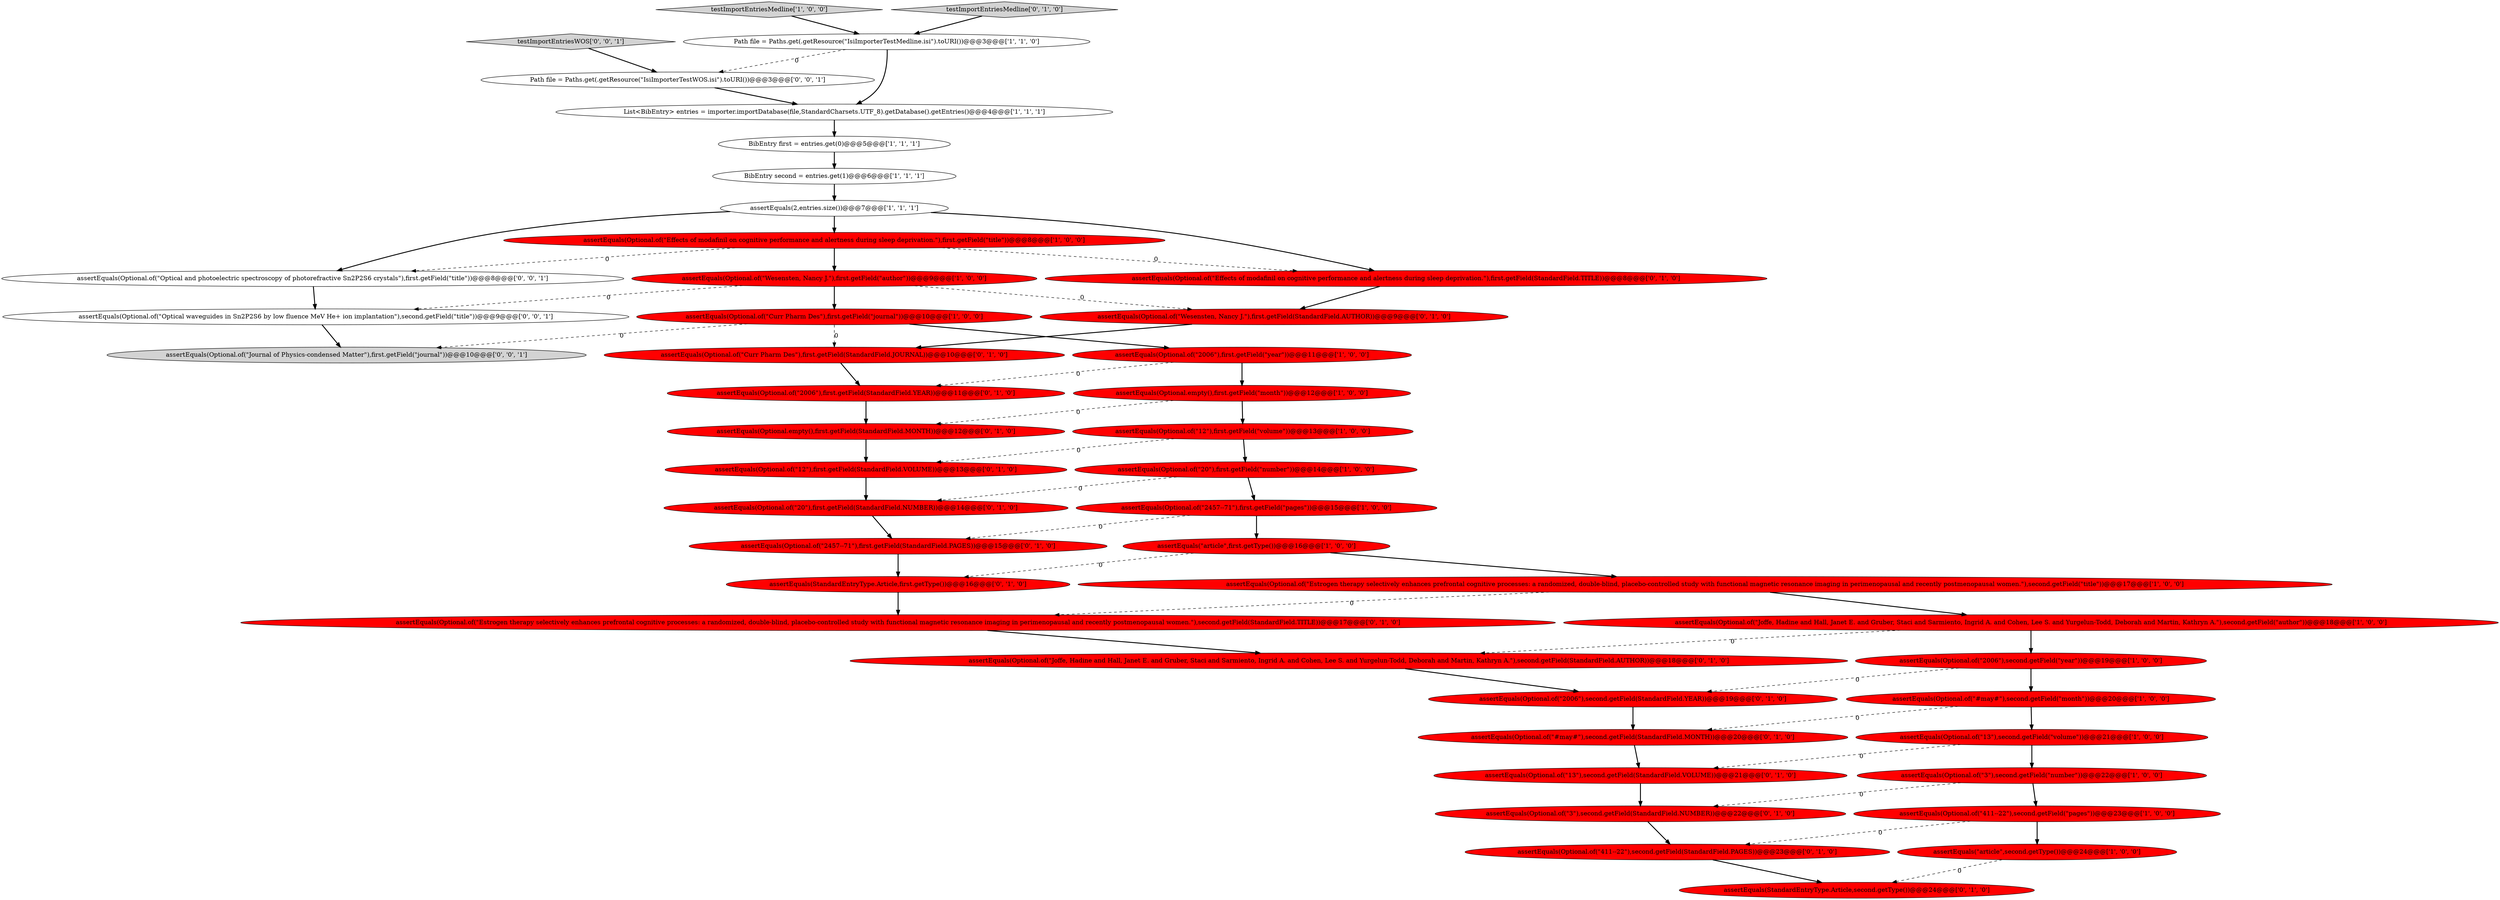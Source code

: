 digraph {
13 [style = filled, label = "assertEquals(Optional.of(\"Estrogen therapy selectively enhances prefrontal cognitive processes: a randomized, double-blind, placebo-controlled study with functional magnetic resonance imaging in perimenopausal and recently postmenopausal women.\"),second.getField(\"title\"))@@@17@@@['1', '0', '0']", fillcolor = red, shape = ellipse image = "AAA1AAABBB1BBB"];
5 [style = filled, label = "assertEquals(Optional.of(\"3\"),second.getField(\"number\"))@@@22@@@['1', '0', '0']", fillcolor = red, shape = ellipse image = "AAA1AAABBB1BBB"];
18 [style = filled, label = "assertEquals(Optional.of(\"Wesensten, Nancy J.\"),first.getField(\"author\"))@@@9@@@['1', '0', '0']", fillcolor = red, shape = ellipse image = "AAA1AAABBB1BBB"];
38 [style = filled, label = "assertEquals(Optional.empty(),first.getField(StandardField.MONTH))@@@12@@@['0', '1', '0']", fillcolor = red, shape = ellipse image = "AAA1AAABBB2BBB"];
28 [style = filled, label = "assertEquals(StandardEntryType.Article,first.getType())@@@16@@@['0', '1', '0']", fillcolor = red, shape = ellipse image = "AAA1AAABBB2BBB"];
19 [style = filled, label = "assertEquals(Optional.of(\"#may#\"),second.getField(\"month\"))@@@20@@@['1', '0', '0']", fillcolor = red, shape = ellipse image = "AAA1AAABBB1BBB"];
15 [style = filled, label = "assertEquals(Optional.of(\"2006\"),second.getField(\"year\"))@@@19@@@['1', '0', '0']", fillcolor = red, shape = ellipse image = "AAA1AAABBB1BBB"];
26 [style = filled, label = "assertEquals(Optional.of(\"2457--71\"),first.getField(StandardField.PAGES))@@@15@@@['0', '1', '0']", fillcolor = red, shape = ellipse image = "AAA1AAABBB2BBB"];
29 [style = filled, label = "assertEquals(Optional.of(\"411--22\"),second.getField(StandardField.PAGES))@@@23@@@['0', '1', '0']", fillcolor = red, shape = ellipse image = "AAA1AAABBB2BBB"];
37 [style = filled, label = "assertEquals(Optional.of(\"Curr Pharm Des\"),first.getField(StandardField.JOURNAL))@@@10@@@['0', '1', '0']", fillcolor = red, shape = ellipse image = "AAA1AAABBB2BBB"];
17 [style = filled, label = "assertEquals(Optional.of(\"Effects of modafinil on cognitive performance and alertness during sleep deprivation.\"),first.getField(\"title\"))@@@8@@@['1', '0', '0']", fillcolor = red, shape = ellipse image = "AAA1AAABBB1BBB"];
6 [style = filled, label = "List<BibEntry> entries = importer.importDatabase(file,StandardCharsets.UTF_8).getDatabase().getEntries()@@@4@@@['1', '1', '1']", fillcolor = white, shape = ellipse image = "AAA0AAABBB1BBB"];
4 [style = filled, label = "assertEquals(Optional.of(\"13\"),second.getField(\"volume\"))@@@21@@@['1', '0', '0']", fillcolor = red, shape = ellipse image = "AAA1AAABBB1BBB"];
2 [style = filled, label = "BibEntry second = entries.get(1)@@@6@@@['1', '1', '1']", fillcolor = white, shape = ellipse image = "AAA0AAABBB1BBB"];
14 [style = filled, label = "assertEquals(Optional.of(\"Joffe, Hadine and Hall, Janet E. and Gruber, Staci and Sarmiento, Ingrid A. and Cohen, Lee S. and Yurgelun-Todd, Deborah and Martin, Kathryn A.\"),second.getField(\"author\"))@@@18@@@['1', '0', '0']", fillcolor = red, shape = ellipse image = "AAA1AAABBB1BBB"];
42 [style = filled, label = "assertEquals(Optional.of(\"Optical and photoelectric spectroscopy of photorefractive Sn2P2S6 crystals\"),first.getField(\"title\"))@@@8@@@['0', '0', '1']", fillcolor = white, shape = ellipse image = "AAA0AAABBB3BBB"];
7 [style = filled, label = "assertEquals(Optional.of(\"12\"),first.getField(\"volume\"))@@@13@@@['1', '0', '0']", fillcolor = red, shape = ellipse image = "AAA1AAABBB1BBB"];
30 [style = filled, label = "assertEquals(Optional.of(\"Effects of modafinil on cognitive performance and alertness during sleep deprivation.\"),first.getField(StandardField.TITLE))@@@8@@@['0', '1', '0']", fillcolor = red, shape = ellipse image = "AAA1AAABBB2BBB"];
10 [style = filled, label = "assertEquals(Optional.of(\"Curr Pharm Des\"),first.getField(\"journal\"))@@@10@@@['1', '0', '0']", fillcolor = red, shape = ellipse image = "AAA1AAABBB1BBB"];
22 [style = filled, label = "testImportEntriesMedline['1', '0', '0']", fillcolor = lightgray, shape = diamond image = "AAA0AAABBB1BBB"];
25 [style = filled, label = "assertEquals(Optional.of(\"20\"),first.getField(StandardField.NUMBER))@@@14@@@['0', '1', '0']", fillcolor = red, shape = ellipse image = "AAA1AAABBB2BBB"];
44 [style = filled, label = "testImportEntriesWOS['0', '0', '1']", fillcolor = lightgray, shape = diamond image = "AAA0AAABBB3BBB"];
45 [style = filled, label = "Path file = Paths.get(.getResource(\"IsiImporterTestWOS.isi\").toURI())@@@3@@@['0', '0', '1']", fillcolor = white, shape = ellipse image = "AAA0AAABBB3BBB"];
23 [style = filled, label = "assertEquals(Optional.of(\"Wesensten, Nancy J.\"),first.getField(StandardField.AUTHOR))@@@9@@@['0', '1', '0']", fillcolor = red, shape = ellipse image = "AAA1AAABBB2BBB"];
31 [style = filled, label = "testImportEntriesMedline['0', '1', '0']", fillcolor = lightgray, shape = diamond image = "AAA0AAABBB2BBB"];
8 [style = filled, label = "assertEquals(Optional.of(\"2457--71\"),first.getField(\"pages\"))@@@15@@@['1', '0', '0']", fillcolor = red, shape = ellipse image = "AAA1AAABBB1BBB"];
39 [style = filled, label = "assertEquals(Optional.of(\"12\"),first.getField(StandardField.VOLUME))@@@13@@@['0', '1', '0']", fillcolor = red, shape = ellipse image = "AAA1AAABBB2BBB"];
27 [style = filled, label = "assertEquals(Optional.of(\"2006\"),first.getField(StandardField.YEAR))@@@11@@@['0', '1', '0']", fillcolor = red, shape = ellipse image = "AAA1AAABBB2BBB"];
0 [style = filled, label = "assertEquals(Optional.of(\"20\"),first.getField(\"number\"))@@@14@@@['1', '0', '0']", fillcolor = red, shape = ellipse image = "AAA1AAABBB1BBB"];
20 [style = filled, label = "assertEquals(Optional.of(\"2006\"),first.getField(\"year\"))@@@11@@@['1', '0', '0']", fillcolor = red, shape = ellipse image = "AAA1AAABBB1BBB"];
40 [style = filled, label = "assertEquals(Optional.of(\"#may#\"),second.getField(StandardField.MONTH))@@@20@@@['0', '1', '0']", fillcolor = red, shape = ellipse image = "AAA1AAABBB2BBB"];
35 [style = filled, label = "assertEquals(StandardEntryType.Article,second.getType())@@@24@@@['0', '1', '0']", fillcolor = red, shape = ellipse image = "AAA1AAABBB2BBB"];
43 [style = filled, label = "assertEquals(Optional.of(\"Journal of Physics-condensed Matter\"),first.getField(\"journal\"))@@@10@@@['0', '0', '1']", fillcolor = lightgray, shape = ellipse image = "AAA0AAABBB3BBB"];
34 [style = filled, label = "assertEquals(Optional.of(\"Estrogen therapy selectively enhances prefrontal cognitive processes: a randomized, double-blind, placebo-controlled study with functional magnetic resonance imaging in perimenopausal and recently postmenopausal women.\"),second.getField(StandardField.TITLE))@@@17@@@['0', '1', '0']", fillcolor = red, shape = ellipse image = "AAA1AAABBB2BBB"];
11 [style = filled, label = "assertEquals(2,entries.size())@@@7@@@['1', '1', '1']", fillcolor = white, shape = ellipse image = "AAA0AAABBB1BBB"];
36 [style = filled, label = "assertEquals(Optional.of(\"2006\"),second.getField(StandardField.YEAR))@@@19@@@['0', '1', '0']", fillcolor = red, shape = ellipse image = "AAA1AAABBB2BBB"];
24 [style = filled, label = "assertEquals(Optional.of(\"3\"),second.getField(StandardField.NUMBER))@@@22@@@['0', '1', '0']", fillcolor = red, shape = ellipse image = "AAA1AAABBB2BBB"];
21 [style = filled, label = "Path file = Paths.get(.getResource(\"IsiImporterTestMedline.isi\").toURI())@@@3@@@['1', '1', '0']", fillcolor = white, shape = ellipse image = "AAA0AAABBB1BBB"];
3 [style = filled, label = "assertEquals(\"article\",first.getType())@@@16@@@['1', '0', '0']", fillcolor = red, shape = ellipse image = "AAA1AAABBB1BBB"];
41 [style = filled, label = "assertEquals(Optional.of(\"Optical waveguides in Sn2P2S6 by low fluence MeV He+ ion implantation\"),second.getField(\"title\"))@@@9@@@['0', '0', '1']", fillcolor = white, shape = ellipse image = "AAA0AAABBB3BBB"];
1 [style = filled, label = "BibEntry first = entries.get(0)@@@5@@@['1', '1', '1']", fillcolor = white, shape = ellipse image = "AAA0AAABBB1BBB"];
32 [style = filled, label = "assertEquals(Optional.of(\"13\"),second.getField(StandardField.VOLUME))@@@21@@@['0', '1', '0']", fillcolor = red, shape = ellipse image = "AAA1AAABBB2BBB"];
9 [style = filled, label = "assertEquals(\"article\",second.getType())@@@24@@@['1', '0', '0']", fillcolor = red, shape = ellipse image = "AAA1AAABBB1BBB"];
33 [style = filled, label = "assertEquals(Optional.of(\"Joffe, Hadine and Hall, Janet E. and Gruber, Staci and Sarmiento, Ingrid A. and Cohen, Lee S. and Yurgelun-Todd, Deborah and Martin, Kathryn A.\"),second.getField(StandardField.AUTHOR))@@@18@@@['0', '1', '0']", fillcolor = red, shape = ellipse image = "AAA1AAABBB2BBB"];
16 [style = filled, label = "assertEquals(Optional.of(\"411--22\"),second.getField(\"pages\"))@@@23@@@['1', '0', '0']", fillcolor = red, shape = ellipse image = "AAA1AAABBB1BBB"];
12 [style = filled, label = "assertEquals(Optional.empty(),first.getField(\"month\"))@@@12@@@['1', '0', '0']", fillcolor = red, shape = ellipse image = "AAA1AAABBB1BBB"];
12->38 [style = dashed, label="0"];
42->41 [style = bold, label=""];
10->20 [style = bold, label=""];
27->38 [style = bold, label=""];
36->40 [style = bold, label=""];
3->28 [style = dashed, label="0"];
37->27 [style = bold, label=""];
21->6 [style = bold, label=""];
28->34 [style = bold, label=""];
18->41 [style = dashed, label="0"];
20->27 [style = dashed, label="0"];
8->3 [style = bold, label=""];
30->23 [style = bold, label=""];
34->33 [style = bold, label=""];
5->24 [style = dashed, label="0"];
22->21 [style = bold, label=""];
7->0 [style = bold, label=""];
31->21 [style = bold, label=""];
24->29 [style = bold, label=""];
11->42 [style = bold, label=""];
15->19 [style = bold, label=""];
14->33 [style = dashed, label="0"];
15->36 [style = dashed, label="0"];
38->39 [style = bold, label=""];
17->42 [style = dashed, label="0"];
12->7 [style = bold, label=""];
21->45 [style = dashed, label="0"];
9->35 [style = dashed, label="0"];
5->16 [style = bold, label=""];
4->32 [style = dashed, label="0"];
6->1 [style = bold, label=""];
23->37 [style = bold, label=""];
0->25 [style = dashed, label="0"];
18->10 [style = bold, label=""];
45->6 [style = bold, label=""];
18->23 [style = dashed, label="0"];
33->36 [style = bold, label=""];
25->26 [style = bold, label=""];
20->12 [style = bold, label=""];
0->8 [style = bold, label=""];
40->32 [style = bold, label=""];
3->13 [style = bold, label=""];
10->37 [style = dashed, label="0"];
16->29 [style = dashed, label="0"];
11->17 [style = bold, label=""];
14->15 [style = bold, label=""];
1->2 [style = bold, label=""];
10->43 [style = dashed, label="0"];
19->4 [style = bold, label=""];
39->25 [style = bold, label=""];
26->28 [style = bold, label=""];
29->35 [style = bold, label=""];
7->39 [style = dashed, label="0"];
44->45 [style = bold, label=""];
32->24 [style = bold, label=""];
41->43 [style = bold, label=""];
13->14 [style = bold, label=""];
4->5 [style = bold, label=""];
2->11 [style = bold, label=""];
16->9 [style = bold, label=""];
17->18 [style = bold, label=""];
11->30 [style = bold, label=""];
17->30 [style = dashed, label="0"];
13->34 [style = dashed, label="0"];
19->40 [style = dashed, label="0"];
8->26 [style = dashed, label="0"];
}
